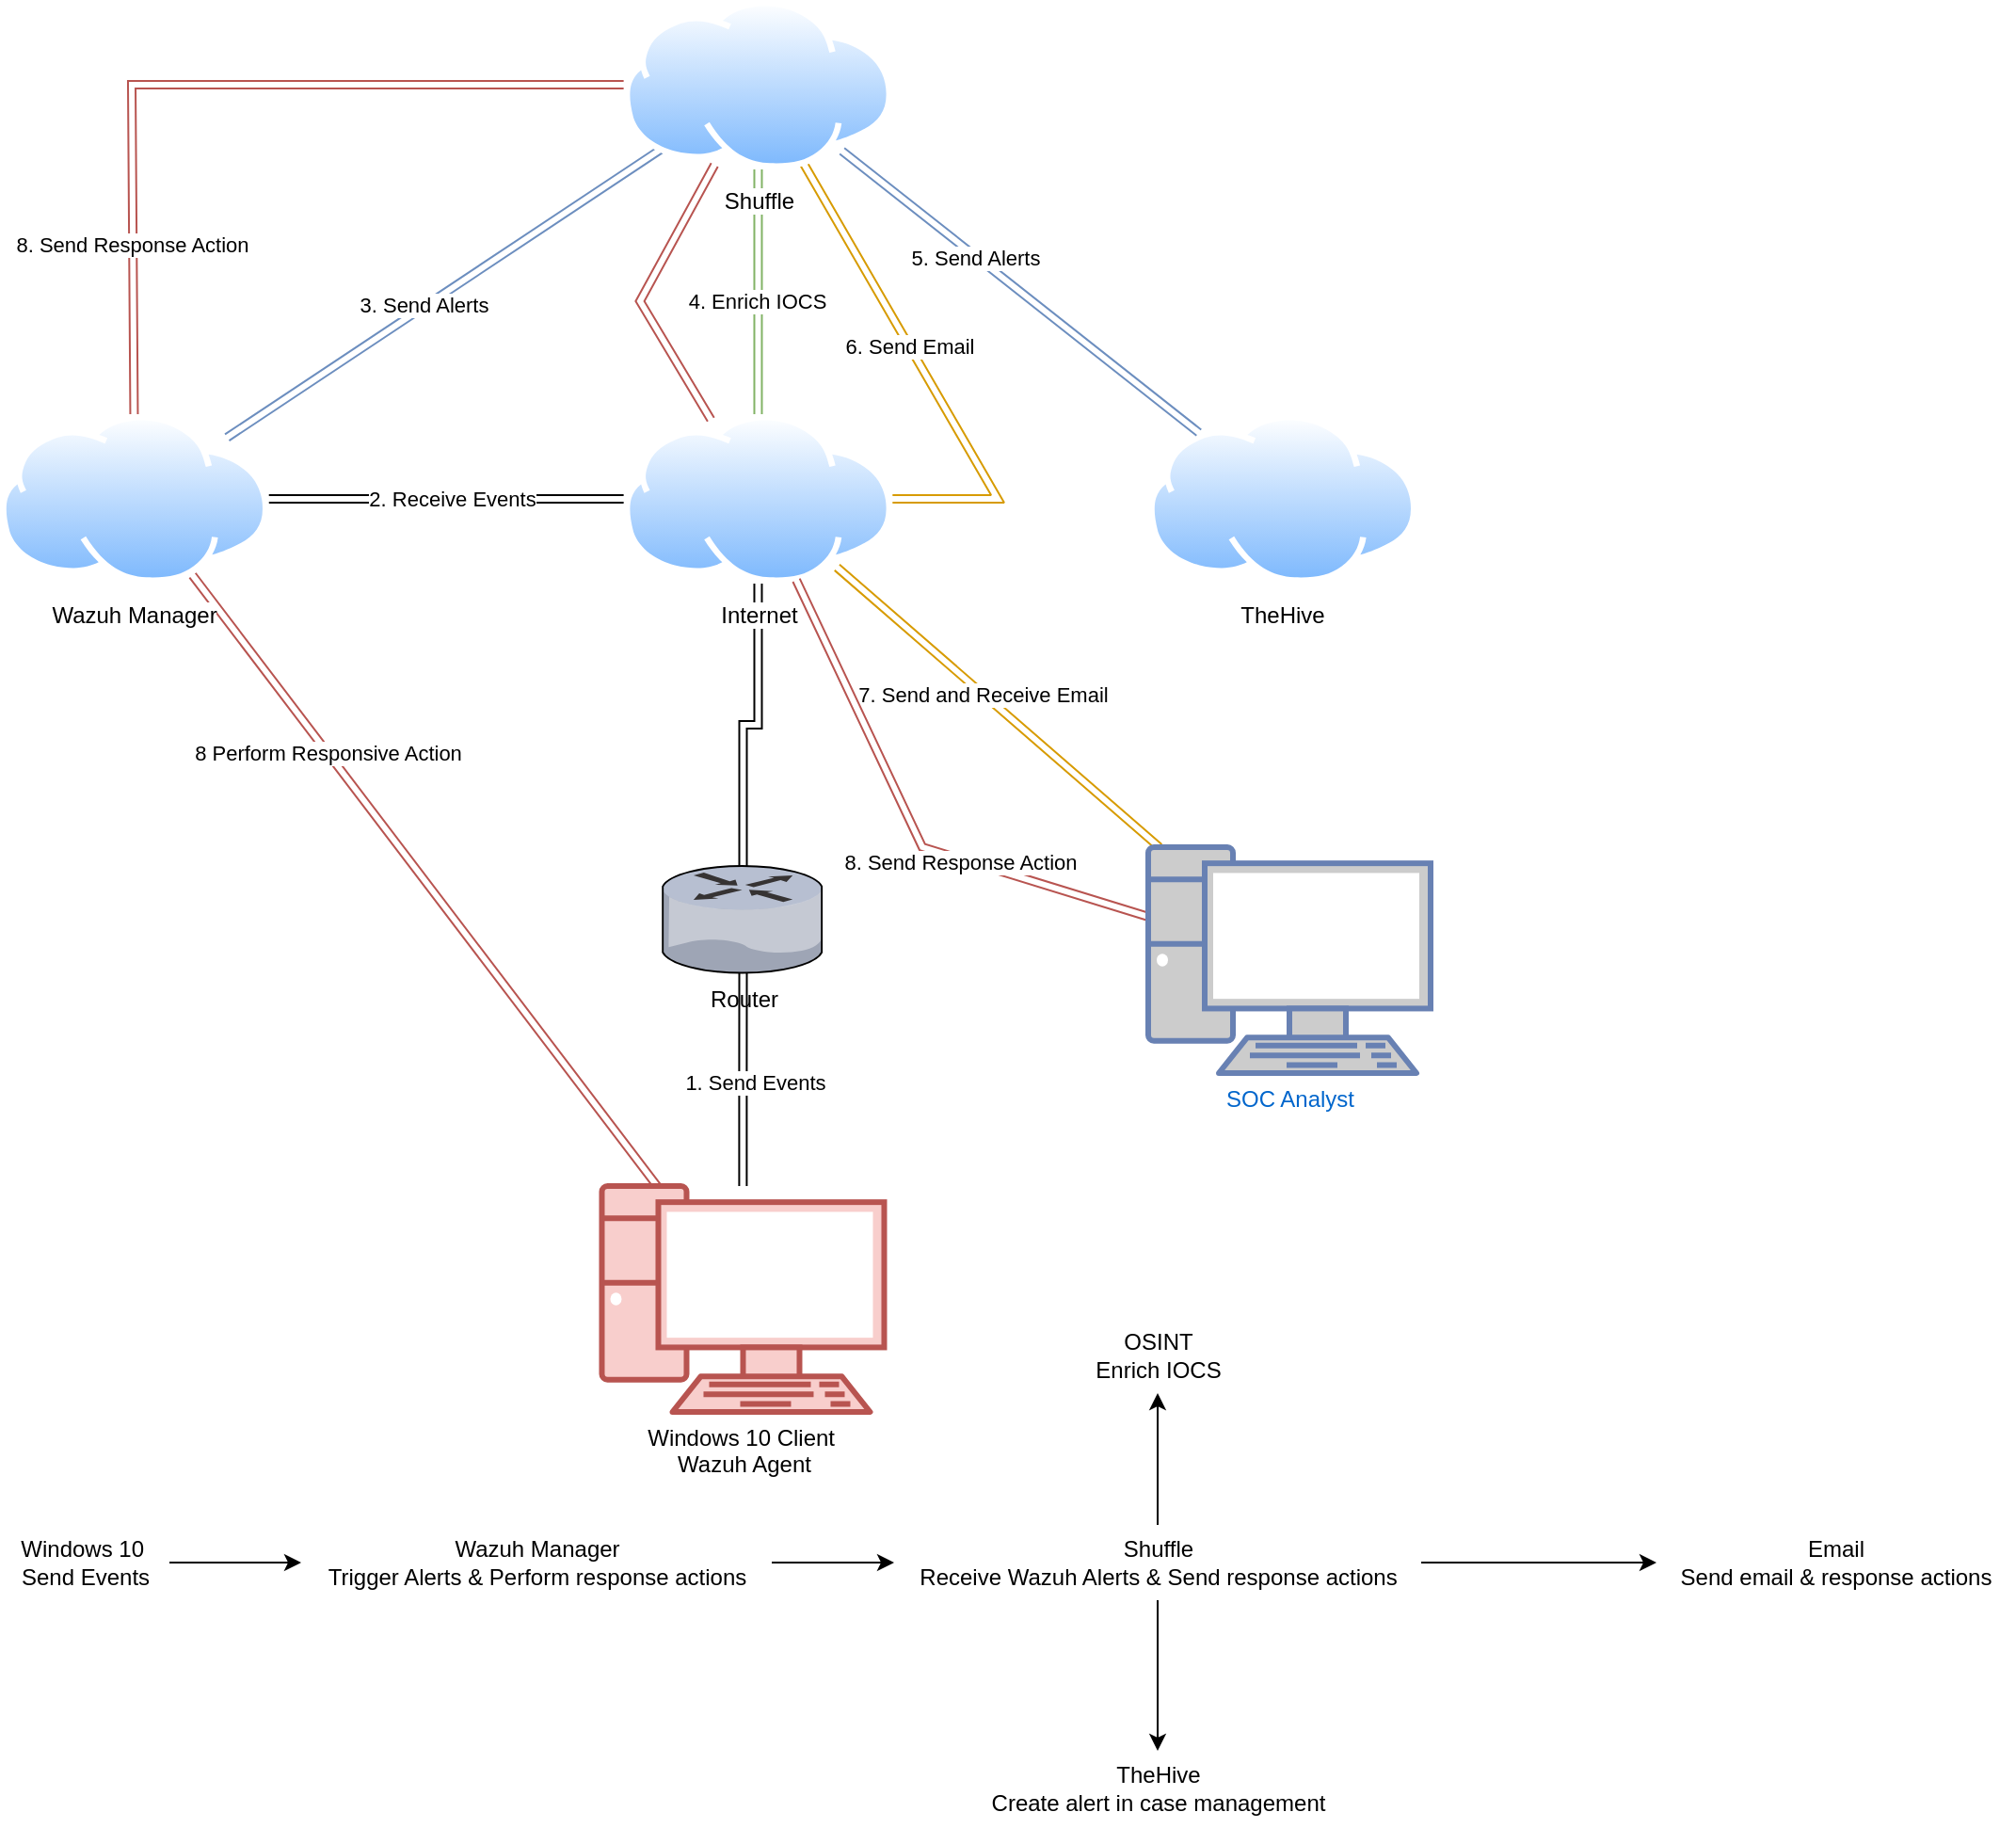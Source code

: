 <mxfile version="26.0.3">
  <diagram name="Page-1" id="0zojyjy2FVzmpQf1uZpE">
    <mxGraphModel dx="1232" dy="1132" grid="1" gridSize="10" guides="1" tooltips="1" connect="1" arrows="1" fold="1" page="1" pageScale="1" pageWidth="850" pageHeight="1100" math="0" shadow="0">
      <root>
        <mxCell id="0" />
        <mxCell id="1" parent="0" />
        <mxCell id="T_6qr1tEsvwIQ1YMPx3j-11" value="" style="edgeStyle=orthogonalEdgeStyle;rounded=0;orthogonalLoop=1;jettySize=auto;html=1;startArrow=classic;startFill=1;shape=link;" edge="1" parent="1" source="T_6qr1tEsvwIQ1YMPx3j-1" target="T_6qr1tEsvwIQ1YMPx3j-3">
          <mxGeometry relative="1" as="geometry" />
        </mxCell>
        <mxCell id="T_6qr1tEsvwIQ1YMPx3j-12" value="1. Send Even&lt;span style=&quot;background-color: light-dark(#ffffff, var(--ge-dark-color, #121212)); color: light-dark(rgb(0, 0, 0), rgb(255, 255, 255));&quot;&gt;ts&lt;/span&gt;" style="edgeLabel;html=1;align=center;verticalAlign=middle;resizable=0;points=[];" vertex="1" connectable="0" parent="T_6qr1tEsvwIQ1YMPx3j-11">
          <mxGeometry x="-0.03" y="-6" relative="1" as="geometry">
            <mxPoint as="offset" />
          </mxGeometry>
        </mxCell>
        <mxCell id="T_6qr1tEsvwIQ1YMPx3j-1" value="Windows 10 Client&amp;nbsp;&lt;div&gt;Wazuh Agent&lt;/div&gt;" style="verticalAlign=top;verticalLabelPosition=bottom;labelPosition=center;align=center;html=1;outlineConnect=0;fillColor=#f8cecc;strokeColor=#b85450;gradientDirection=north;strokeWidth=2;shape=mxgraph.networks.pc;" vertex="1" parent="1">
          <mxGeometry x="349.74" y="640" width="150" height="120" as="geometry" />
        </mxCell>
        <mxCell id="T_6qr1tEsvwIQ1YMPx3j-16" style="edgeStyle=orthogonalEdgeStyle;rounded=0;orthogonalLoop=1;jettySize=auto;html=1;shape=link;" edge="1" parent="1" source="T_6qr1tEsvwIQ1YMPx3j-3" target="T_6qr1tEsvwIQ1YMPx3j-5">
          <mxGeometry relative="1" as="geometry" />
        </mxCell>
        <mxCell id="T_6qr1tEsvwIQ1YMPx3j-3" value="Router" style="verticalLabelPosition=bottom;sketch=0;aspect=fixed;html=1;verticalAlign=top;strokeColor=none;align=center;outlineConnect=0;shape=mxgraph.citrix.router;" vertex="1" parent="1">
          <mxGeometry x="382" y="470" width="85.48" height="56.73" as="geometry" />
        </mxCell>
        <mxCell id="T_6qr1tEsvwIQ1YMPx3j-17" style="edgeStyle=orthogonalEdgeStyle;rounded=0;orthogonalLoop=1;jettySize=auto;html=1;shape=link;" edge="1" parent="1" source="T_6qr1tEsvwIQ1YMPx3j-5" target="T_6qr1tEsvwIQ1YMPx3j-6">
          <mxGeometry relative="1" as="geometry" />
        </mxCell>
        <mxCell id="T_6qr1tEsvwIQ1YMPx3j-19" value="2. Receive Events" style="edgeLabel;html=1;align=center;verticalAlign=middle;resizable=0;points=[];" vertex="1" connectable="0" parent="T_6qr1tEsvwIQ1YMPx3j-17">
          <mxGeometry x="-0.024" relative="1" as="geometry">
            <mxPoint as="offset" />
          </mxGeometry>
        </mxCell>
        <mxCell id="T_6qr1tEsvwIQ1YMPx3j-29" style="rounded=0;orthogonalLoop=1;jettySize=auto;html=1;shape=link;fillColor=#ffe6cc;strokeColor=#d79b00;" edge="1" parent="1" source="T_6qr1tEsvwIQ1YMPx3j-5" target="T_6qr1tEsvwIQ1YMPx3j-9">
          <mxGeometry relative="1" as="geometry" />
        </mxCell>
        <mxCell id="T_6qr1tEsvwIQ1YMPx3j-30" value="7. Send and Receive Email" style="edgeLabel;html=1;align=center;verticalAlign=middle;resizable=0;points=[];" vertex="1" connectable="0" parent="T_6qr1tEsvwIQ1YMPx3j-29">
          <mxGeometry x="-0.094" relative="1" as="geometry">
            <mxPoint as="offset" />
          </mxGeometry>
        </mxCell>
        <mxCell id="T_6qr1tEsvwIQ1YMPx3j-5" value="Internet" style="image;aspect=fixed;perimeter=ellipsePerimeter;html=1;align=center;shadow=0;dashed=0;spacingTop=3;image=img/lib/active_directory/internet_cloud.svg;" vertex="1" parent="1">
          <mxGeometry x="361.31" y="230" width="142.86" height="90" as="geometry" />
        </mxCell>
        <mxCell id="T_6qr1tEsvwIQ1YMPx3j-20" style="rounded=0;orthogonalLoop=1;jettySize=auto;html=1;shape=link;fillColor=#dae8fc;strokeColor=#6c8ebf;" edge="1" parent="1" source="T_6qr1tEsvwIQ1YMPx3j-6" target="T_6qr1tEsvwIQ1YMPx3j-8">
          <mxGeometry relative="1" as="geometry" />
        </mxCell>
        <mxCell id="T_6qr1tEsvwIQ1YMPx3j-21" value="3. Send Alerts" style="edgeLabel;html=1;align=center;verticalAlign=middle;resizable=0;points=[];" vertex="1" connectable="0" parent="T_6qr1tEsvwIQ1YMPx3j-20">
          <mxGeometry x="-0.098" y="1" relative="1" as="geometry">
            <mxPoint as="offset" />
          </mxGeometry>
        </mxCell>
        <mxCell id="T_6qr1tEsvwIQ1YMPx3j-36" style="rounded=0;orthogonalLoop=1;jettySize=auto;html=1;shape=link;fillColor=#f8cecc;strokeColor=#b85450;" edge="1" parent="1" source="T_6qr1tEsvwIQ1YMPx3j-6" target="T_6qr1tEsvwIQ1YMPx3j-1">
          <mxGeometry relative="1" as="geometry" />
        </mxCell>
        <mxCell id="T_6qr1tEsvwIQ1YMPx3j-37" value="8 Perform Responsive Action" style="edgeLabel;html=1;align=center;verticalAlign=middle;resizable=0;points=[];" vertex="1" connectable="0" parent="T_6qr1tEsvwIQ1YMPx3j-36">
          <mxGeometry x="-0.418" relative="1" as="geometry">
            <mxPoint as="offset" />
          </mxGeometry>
        </mxCell>
        <mxCell id="T_6qr1tEsvwIQ1YMPx3j-6" value="Wazuh Manag&lt;span style=&quot;background-color: light-dark(#ffffff, var(--ge-dark-color, #121212)); color: light-dark(rgb(0, 0, 0), rgb(255, 255, 255));&quot;&gt;er&lt;br&gt;&lt;/span&gt;" style="image;aspect=fixed;perimeter=ellipsePerimeter;html=1;align=center;shadow=0;dashed=0;spacingTop=3;image=img/lib/active_directory/internet_cloud.svg;" vertex="1" parent="1">
          <mxGeometry x="30" y="230" width="142.86" height="90" as="geometry" />
        </mxCell>
        <mxCell id="T_6qr1tEsvwIQ1YMPx3j-7" value="TheHive" style="image;aspect=fixed;perimeter=ellipsePerimeter;html=1;align=center;shadow=0;dashed=0;spacingTop=3;image=img/lib/active_directory/internet_cloud.svg;" vertex="1" parent="1">
          <mxGeometry x="640.0" y="230" width="142.86" height="90" as="geometry" />
        </mxCell>
        <mxCell id="T_6qr1tEsvwIQ1YMPx3j-22" style="edgeStyle=orthogonalEdgeStyle;rounded=0;orthogonalLoop=1;jettySize=auto;html=1;shape=link;fillColor=#d5e8d4;strokeColor=#82b366;" edge="1" parent="1" source="T_6qr1tEsvwIQ1YMPx3j-8" target="T_6qr1tEsvwIQ1YMPx3j-5">
          <mxGeometry relative="1" as="geometry" />
        </mxCell>
        <mxCell id="T_6qr1tEsvwIQ1YMPx3j-23" value="4. Enrich IOCS" style="edgeLabel;html=1;align=center;verticalAlign=middle;resizable=0;points=[];" vertex="1" connectable="0" parent="T_6qr1tEsvwIQ1YMPx3j-22">
          <mxGeometry x="0.077" y="-1" relative="1" as="geometry">
            <mxPoint as="offset" />
          </mxGeometry>
        </mxCell>
        <mxCell id="T_6qr1tEsvwIQ1YMPx3j-25" style="rounded=0;orthogonalLoop=1;jettySize=auto;html=1;shape=link;fillColor=#dae8fc;strokeColor=#6c8ebf;" edge="1" parent="1" source="T_6qr1tEsvwIQ1YMPx3j-8" target="T_6qr1tEsvwIQ1YMPx3j-7">
          <mxGeometry relative="1" as="geometry" />
        </mxCell>
        <mxCell id="T_6qr1tEsvwIQ1YMPx3j-26" value="5. Send Alerts" style="edgeLabel;html=1;align=center;verticalAlign=middle;resizable=0;points=[];" vertex="1" connectable="0" parent="T_6qr1tEsvwIQ1YMPx3j-25">
          <mxGeometry x="-0.249" y="-1" relative="1" as="geometry">
            <mxPoint as="offset" />
          </mxGeometry>
        </mxCell>
        <mxCell id="T_6qr1tEsvwIQ1YMPx3j-27" style="rounded=0;orthogonalLoop=1;jettySize=auto;html=1;fillColor=#ffe6cc;strokeColor=#d79b00;shape=link;" edge="1" parent="1" source="T_6qr1tEsvwIQ1YMPx3j-8" target="T_6qr1tEsvwIQ1YMPx3j-5">
          <mxGeometry relative="1" as="geometry">
            <Array as="points">
              <mxPoint x="560" y="275" />
            </Array>
          </mxGeometry>
        </mxCell>
        <mxCell id="T_6qr1tEsvwIQ1YMPx3j-28" value="6. Send Email" style="edgeLabel;html=1;align=center;verticalAlign=middle;resizable=0;points=[];" vertex="1" connectable="0" parent="T_6qr1tEsvwIQ1YMPx3j-27">
          <mxGeometry x="-0.15" relative="1" as="geometry">
            <mxPoint as="offset" />
          </mxGeometry>
        </mxCell>
        <mxCell id="T_6qr1tEsvwIQ1YMPx3j-33" style="rounded=0;orthogonalLoop=1;jettySize=auto;html=1;shape=link;fillColor=#f8cecc;strokeColor=#b85450;" edge="1" parent="1" source="T_6qr1tEsvwIQ1YMPx3j-8" target="T_6qr1tEsvwIQ1YMPx3j-5">
          <mxGeometry relative="1" as="geometry">
            <Array as="points">
              <mxPoint x="370" y="170" />
            </Array>
          </mxGeometry>
        </mxCell>
        <mxCell id="T_6qr1tEsvwIQ1YMPx3j-34" style="rounded=0;orthogonalLoop=1;jettySize=auto;html=1;fillColor=#f8cecc;strokeColor=#b85450;shape=link;" edge="1" parent="1" source="T_6qr1tEsvwIQ1YMPx3j-8" target="T_6qr1tEsvwIQ1YMPx3j-6">
          <mxGeometry relative="1" as="geometry">
            <Array as="points">
              <mxPoint x="100" y="55" />
            </Array>
          </mxGeometry>
        </mxCell>
        <mxCell id="T_6qr1tEsvwIQ1YMPx3j-35" value="8. Send Response Action" style="edgeLabel;html=1;align=center;verticalAlign=middle;resizable=0;points=[];" vertex="1" connectable="0" parent="T_6qr1tEsvwIQ1YMPx3j-34">
          <mxGeometry x="0.587" y="-1" relative="1" as="geometry">
            <mxPoint as="offset" />
          </mxGeometry>
        </mxCell>
        <mxCell id="T_6qr1tEsvwIQ1YMPx3j-8" value="Shuffle" style="image;aspect=fixed;perimeter=ellipsePerimeter;html=1;align=center;shadow=0;dashed=0;spacingTop=3;image=img/lib/active_directory/internet_cloud.svg;" vertex="1" parent="1">
          <mxGeometry x="361.31" y="10" width="142.86" height="90" as="geometry" />
        </mxCell>
        <mxCell id="T_6qr1tEsvwIQ1YMPx3j-31" style="rounded=0;orthogonalLoop=1;jettySize=auto;html=1;fillColor=#f8cecc;strokeColor=#b85450;shape=link;" edge="1" parent="1" source="T_6qr1tEsvwIQ1YMPx3j-9" target="T_6qr1tEsvwIQ1YMPx3j-5">
          <mxGeometry relative="1" as="geometry">
            <Array as="points">
              <mxPoint x="520" y="460" />
            </Array>
          </mxGeometry>
        </mxCell>
        <mxCell id="T_6qr1tEsvwIQ1YMPx3j-32" value="8.&amp;nbsp;&lt;span style=&quot;background-color: light-dark(#ffffff, var(--ge-dark-color, #121212)); color: light-dark(rgb(0, 0, 0), rgb(255, 255, 255));&quot;&gt;Send Response Action&lt;/span&gt;" style="edgeLabel;html=1;align=center;verticalAlign=middle;resizable=0;points=[];" vertex="1" connectable="0" parent="T_6qr1tEsvwIQ1YMPx3j-31">
          <mxGeometry x="-0.263" y="2" relative="1" as="geometry">
            <mxPoint as="offset" />
          </mxGeometry>
        </mxCell>
        <mxCell id="T_6qr1tEsvwIQ1YMPx3j-9" value="SOC Analyst" style="fontColor=#0066CC;verticalAlign=top;verticalLabelPosition=bottom;labelPosition=center;align=center;html=1;outlineConnect=0;fillColor=#CCCCCC;strokeColor=#6881B3;gradientColor=none;gradientDirection=north;strokeWidth=2;shape=mxgraph.networks.pc;" vertex="1" parent="1">
          <mxGeometry x="640" y="460" width="150" height="120" as="geometry" />
        </mxCell>
        <mxCell id="T_6qr1tEsvwIQ1YMPx3j-45" value="" style="edgeStyle=orthogonalEdgeStyle;rounded=0;orthogonalLoop=1;jettySize=auto;html=1;" edge="1" parent="1" source="T_6qr1tEsvwIQ1YMPx3j-38" target="T_6qr1tEsvwIQ1YMPx3j-44">
          <mxGeometry relative="1" as="geometry" />
        </mxCell>
        <mxCell id="T_6qr1tEsvwIQ1YMPx3j-38" value="Windows 10&amp;nbsp;&lt;div&gt;Send Events&lt;/div&gt;" style="text;html=1;align=center;verticalAlign=middle;resizable=0;points=[];autosize=1;strokeColor=none;fillColor=none;" vertex="1" parent="1">
          <mxGeometry x="30" y="820" width="90" height="40" as="geometry" />
        </mxCell>
        <mxCell id="T_6qr1tEsvwIQ1YMPx3j-48" value="" style="edgeStyle=orthogonalEdgeStyle;rounded=0;orthogonalLoop=1;jettySize=auto;html=1;" edge="1" parent="1" source="T_6qr1tEsvwIQ1YMPx3j-44" target="T_6qr1tEsvwIQ1YMPx3j-47">
          <mxGeometry relative="1" as="geometry" />
        </mxCell>
        <mxCell id="T_6qr1tEsvwIQ1YMPx3j-44" value="Wazuh Manager&lt;div&gt;Trigger Alerts &amp;amp; Perform response actions&lt;/div&gt;" style="text;html=1;align=center;verticalAlign=middle;resizable=0;points=[];autosize=1;strokeColor=none;fillColor=none;" vertex="1" parent="1">
          <mxGeometry x="190" y="820" width="250" height="40" as="geometry" />
        </mxCell>
        <mxCell id="T_6qr1tEsvwIQ1YMPx3j-50" value="" style="edgeStyle=orthogonalEdgeStyle;rounded=0;orthogonalLoop=1;jettySize=auto;html=1;" edge="1" parent="1" source="T_6qr1tEsvwIQ1YMPx3j-47" target="T_6qr1tEsvwIQ1YMPx3j-49">
          <mxGeometry relative="1" as="geometry" />
        </mxCell>
        <mxCell id="T_6qr1tEsvwIQ1YMPx3j-52" value="" style="edgeStyle=orthogonalEdgeStyle;rounded=0;orthogonalLoop=1;jettySize=auto;html=1;" edge="1" parent="1" source="T_6qr1tEsvwIQ1YMPx3j-47" target="T_6qr1tEsvwIQ1YMPx3j-51">
          <mxGeometry relative="1" as="geometry" />
        </mxCell>
        <mxCell id="T_6qr1tEsvwIQ1YMPx3j-54" value="" style="edgeStyle=orthogonalEdgeStyle;rounded=0;orthogonalLoop=1;jettySize=auto;html=1;" edge="1" parent="1" source="T_6qr1tEsvwIQ1YMPx3j-47" target="T_6qr1tEsvwIQ1YMPx3j-53">
          <mxGeometry relative="1" as="geometry" />
        </mxCell>
        <mxCell id="T_6qr1tEsvwIQ1YMPx3j-47" value="Shuffle&lt;div&gt;Receive Wazuh Alerts &amp;amp; Send response actions&lt;/div&gt;" style="text;html=1;align=center;verticalAlign=middle;resizable=0;points=[];autosize=1;strokeColor=none;fillColor=none;" vertex="1" parent="1">
          <mxGeometry x="505" y="820" width="280" height="40" as="geometry" />
        </mxCell>
        <mxCell id="T_6qr1tEsvwIQ1YMPx3j-49" value="OSINT&lt;div&gt;Enrich IOCS&lt;/div&gt;" style="text;html=1;align=center;verticalAlign=middle;resizable=0;points=[];autosize=1;strokeColor=none;fillColor=none;" vertex="1" parent="1">
          <mxGeometry x="600" y="710" width="90" height="40" as="geometry" />
        </mxCell>
        <mxCell id="T_6qr1tEsvwIQ1YMPx3j-51" value="TheHive&lt;div&gt;Create alert in case management&lt;/div&gt;" style="text;html=1;align=center;verticalAlign=middle;resizable=0;points=[];autosize=1;strokeColor=none;fillColor=none;" vertex="1" parent="1">
          <mxGeometry x="545" y="940" width="200" height="40" as="geometry" />
        </mxCell>
        <mxCell id="T_6qr1tEsvwIQ1YMPx3j-53" value="Email&lt;div&gt;Send email &amp;amp; response actions&lt;/div&gt;" style="text;html=1;align=center;verticalAlign=middle;resizable=0;points=[];autosize=1;strokeColor=none;fillColor=none;" vertex="1" parent="1">
          <mxGeometry x="910" y="820" width="190" height="40" as="geometry" />
        </mxCell>
      </root>
    </mxGraphModel>
  </diagram>
</mxfile>
